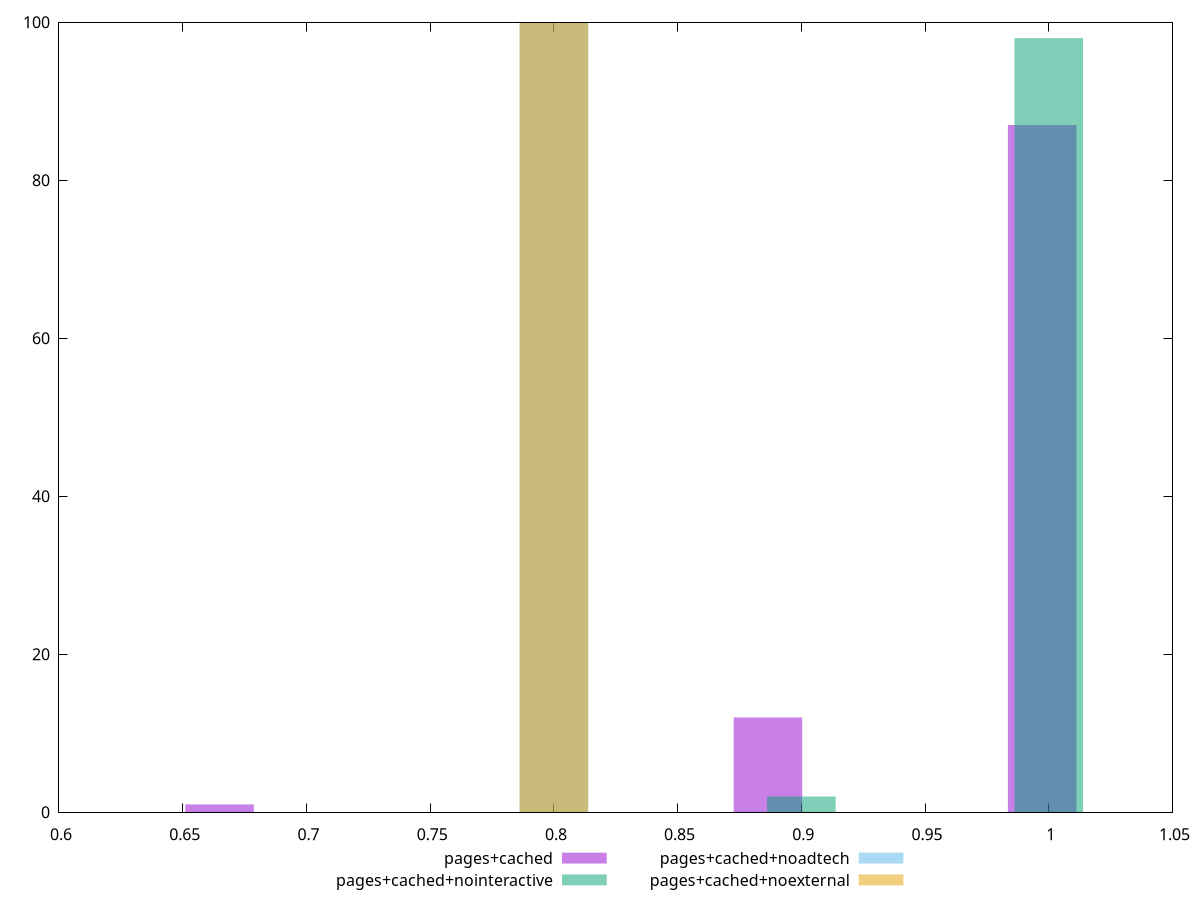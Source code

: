 $_pagesCached <<EOF
0.6648779375353567 1
0.886503916713809 12
0.9973169063030352 87
EOF
$_pagesCachedNointeractive <<EOF
1 98
0.9 2
EOF
$_pagesCachedNoadtech <<EOF
0.8 100
EOF
$_pagesCachedNoexternal <<EOF
0.8 100
EOF
set key outside below
set terminal pngcairo
set output "report_00004_2020-11-02T20-21-41.718Z/unused-css-rules/unused-css-rules_pages+cached_pages+cached+nointeractive_pages+cached+noadtech_pages+cached+noexternal+hist.png"
set boxwidth 0.02770324739730653
set style fill transparent solid 0.5 noborder
set yrange [0:100]
plot $_pagesCached title "pages+cached" with boxes ,$_pagesCachedNointeractive title "pages+cached+nointeractive" with boxes ,$_pagesCachedNoadtech title "pages+cached+noadtech" with boxes ,$_pagesCachedNoexternal title "pages+cached+noexternal" with boxes ,